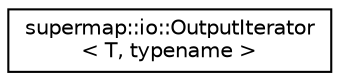 digraph "Graphical Class Hierarchy"
{
 // LATEX_PDF_SIZE
  edge [fontname="Helvetica",fontsize="10",labelfontname="Helvetica",labelfontsize="10"];
  node [fontname="Helvetica",fontsize="10",shape=record];
  rankdir="LR";
  Node0 [label="supermap::io::OutputIterator\l\< T, typename \>",height=0.2,width=0.4,color="black", fillcolor="white", style="filled",URL="$classsupermap_1_1io_1_1OutputIterator.html",tooltip="Iterator which allows to write continuous sequence of objects of type T to the output stream."];
}
